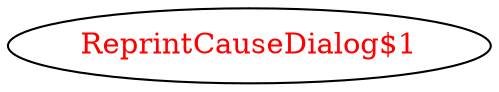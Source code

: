 digraph dependencyGraph {
 concentrate=true;
 ranksep="2.0";
 rankdir="LR"; 
 splines="ortho";
"ReprintCauseDialog$1" [fontcolor="red"];
}